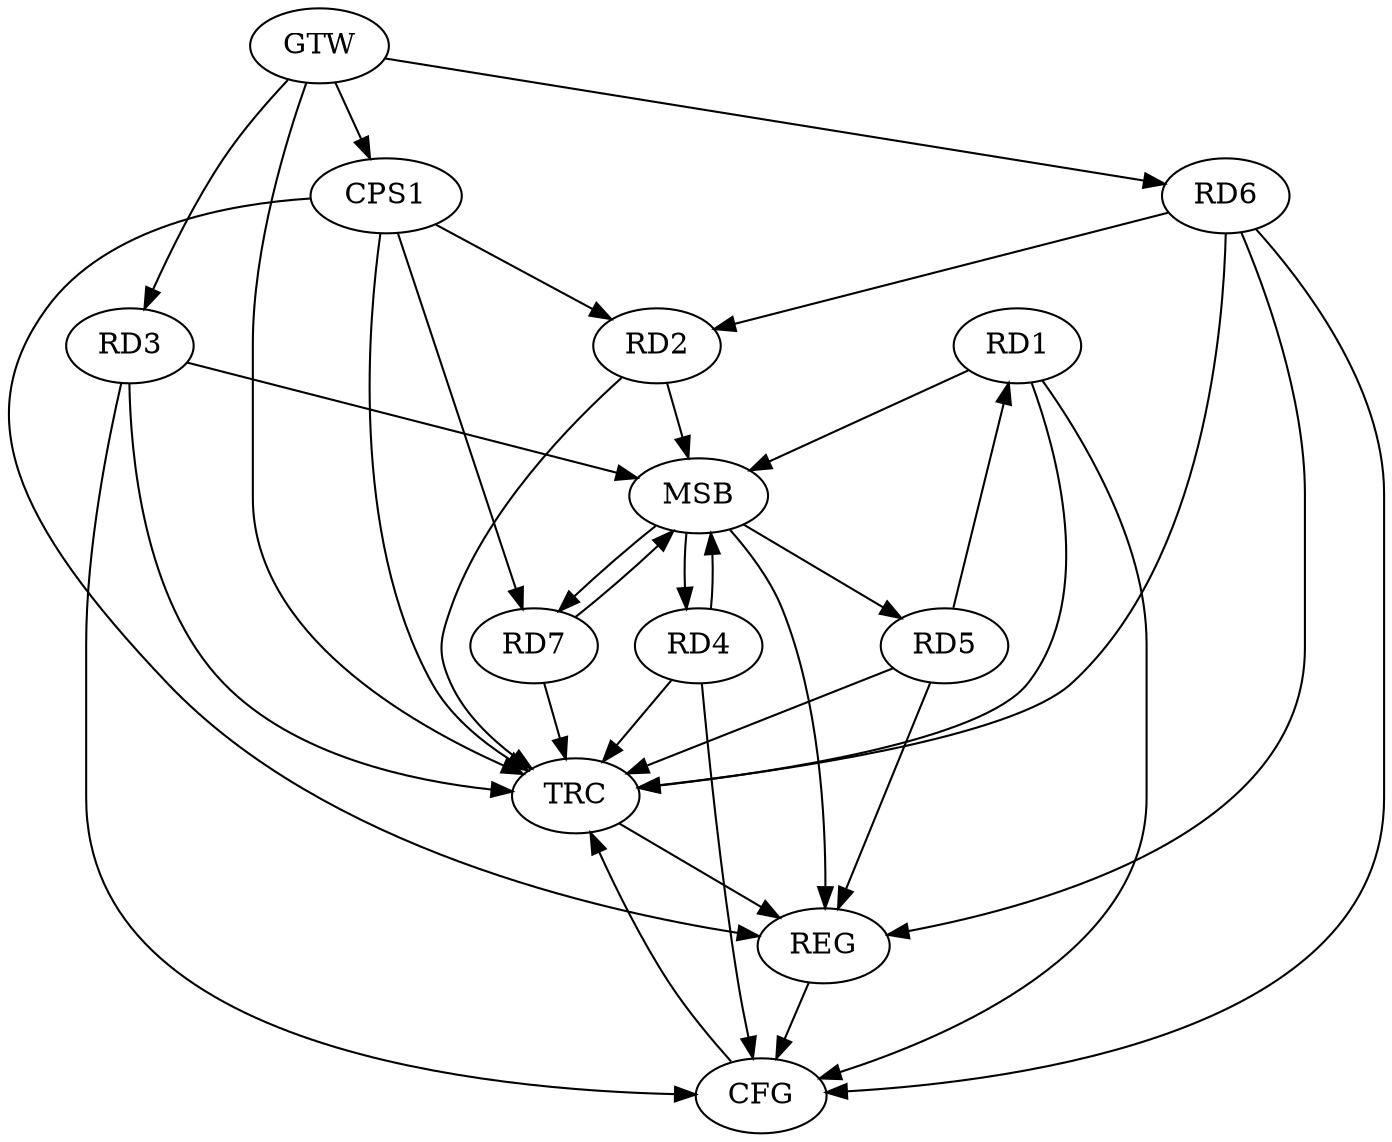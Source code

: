 strict digraph G {
  RD1 [ label="RD1" ];
  RD2 [ label="RD2" ];
  RD3 [ label="RD3" ];
  RD4 [ label="RD4" ];
  RD5 [ label="RD5" ];
  RD6 [ label="RD6" ];
  RD7 [ label="RD7" ];
  CPS1 [ label="CPS1" ];
  GTW [ label="GTW" ];
  REG [ label="REG" ];
  MSB [ label="MSB" ];
  CFG [ label="CFG" ];
  TRC [ label="TRC" ];
  RD5 -> RD1;
  RD6 -> RD2;
  CPS1 -> RD2;
  CPS1 -> RD7;
  GTW -> RD3;
  GTW -> RD6;
  GTW -> CPS1;
  RD5 -> REG;
  RD6 -> REG;
  CPS1 -> REG;
  RD1 -> MSB;
  MSB -> RD4;
  MSB -> REG;
  RD2 -> MSB;
  RD3 -> MSB;
  MSB -> RD5;
  RD4 -> MSB;
  MSB -> RD7;
  RD7 -> MSB;
  RD1 -> CFG;
  RD6 -> CFG;
  RD4 -> CFG;
  RD3 -> CFG;
  REG -> CFG;
  RD1 -> TRC;
  RD2 -> TRC;
  RD3 -> TRC;
  RD4 -> TRC;
  RD5 -> TRC;
  RD6 -> TRC;
  RD7 -> TRC;
  CPS1 -> TRC;
  GTW -> TRC;
  CFG -> TRC;
  TRC -> REG;
}
